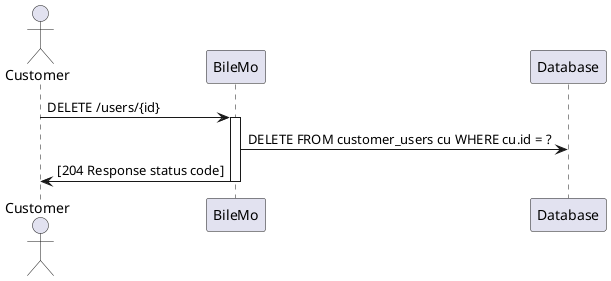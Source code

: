 @startuml

actor Customer
participant BileMo
participant "Database" as DB

Customer -> BileMo : DELETE /users/{id}
activate BileMo
BileMo -> DB : DELETE FROM customer_users cu WHERE cu.id = ?
BileMo -> Customer : [204 Response status code]
deactivate BileMo


@enduml

